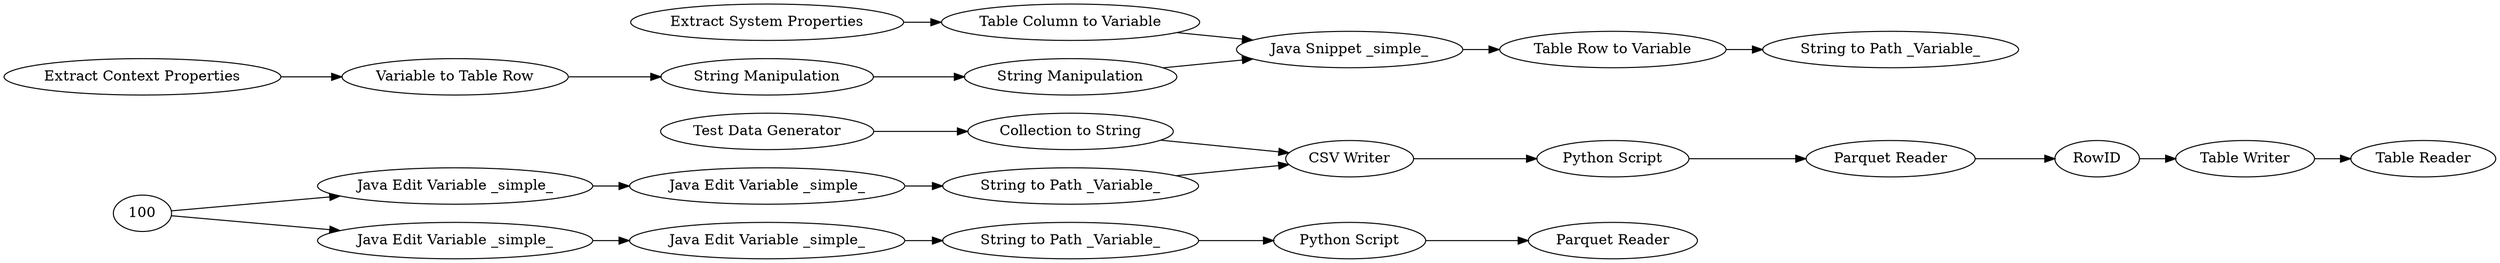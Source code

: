 digraph {
	1 [label="Test Data Generator"]
	2 [label="CSV Writer"]
	81 [label="Java Edit Variable _simple_"]
	7 [label="Extract System Properties"]
	46 [label="Java Snippet _simple_"]
	47 [label="String Manipulation"]
	48 [label="String Manipulation"]
	54 [label="Table Column to Variable"]
	55 [label="Table Row to Variable"]
	56 [label="Extract Context Properties"]
	57 [label="Variable to Table Row"]
	58 [label="String to Path _Variable_"]
	1725 [label="Collection to String"]
	1726 [label="Python Script"]
	1729 [label="Table Writer"]
	1730 [label="Java Edit Variable _simple_"]
	1731 [label="Parquet Reader"]
	1733 [label="String to Path _Variable_"]
	1734 [label="Table Reader"]
	1736 [label=RowID]
	1738 [label="Java Edit Variable _simple_"]
	1739 [label="Java Edit Variable _simple_"]
	1740 [label="Parquet Reader"]
	1741 [label="String to Path _Variable_"]
	1742 [label="Python Script"]
	7 -> 54
	46 -> 55
	47 -> 46
	48 -> 47
	54 -> 46
	55 -> 58
	56 -> 57
	57 -> 48
	1 -> 1725
	2 -> 1726
	81 -> 1730
	100 -> 81
	100 -> 1738
	1725 -> 2
	1726 -> 1731
	1729 -> 1734
	1730 -> 1733
	1731 -> 1736
	1733 -> 2
	1736 -> 1729
	1738 -> 1739
	1739 -> 1741
	1741 -> 1742
	1742 -> 1740
	rankdir=LR
}
